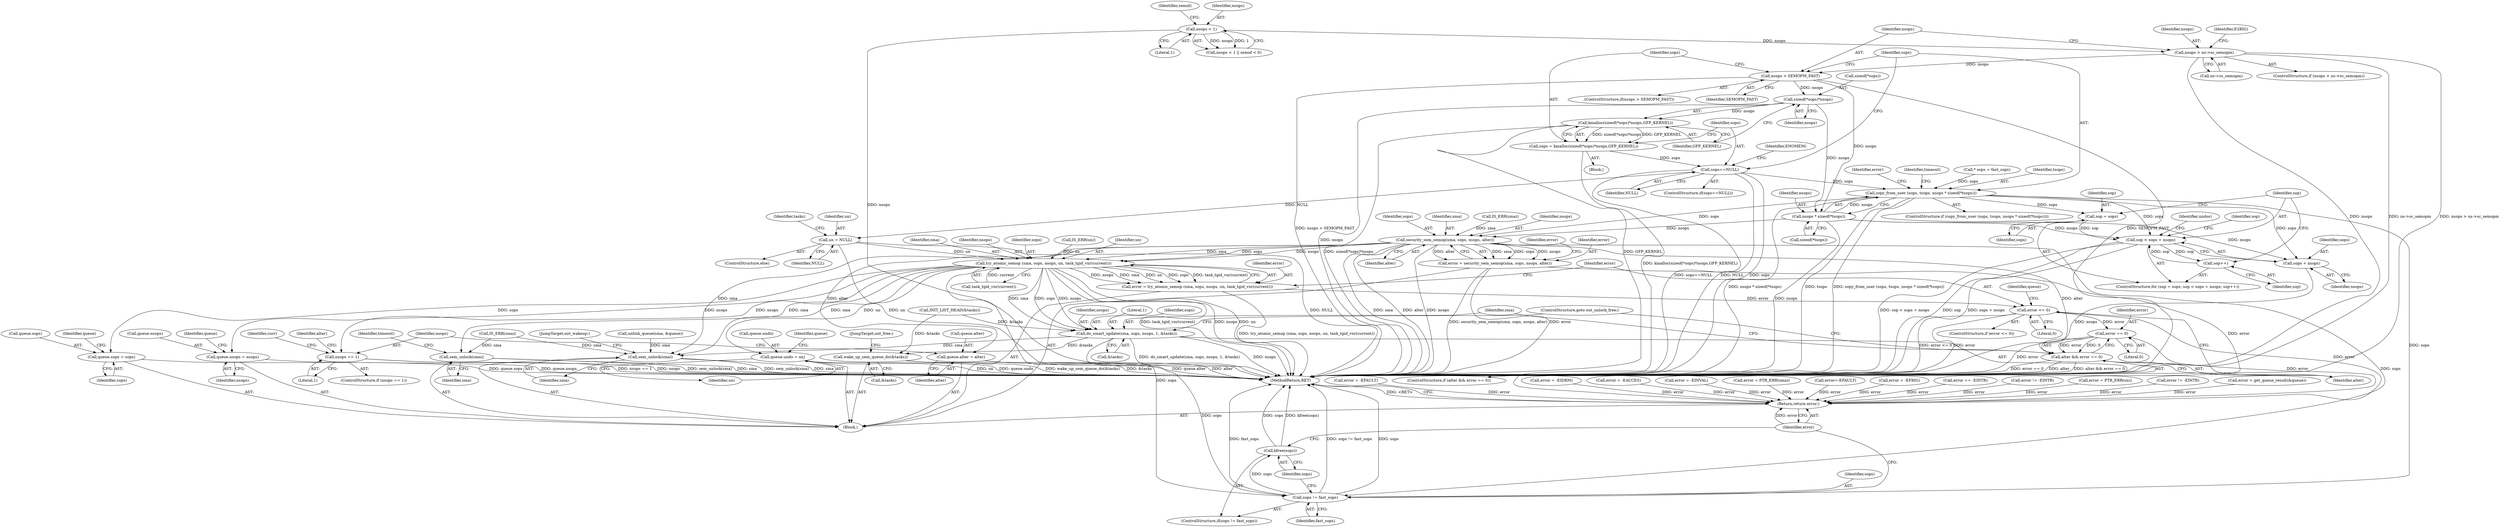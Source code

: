digraph "0_linux_6062a8dc0517bce23e3c2f7d2fea5e22411269a3_0@API" {
"1000184" [label="(Call,sizeof(*sops)*nsops)"];
"1000177" [label="(Call,nsops > SEMOPM_FAST)"];
"1000168" [label="(Call,nsops > ns->sc_semopm)"];
"1000158" [label="(Call,nsops < 1)"];
"1000183" [label="(Call,kmalloc(sizeof(*sops)*nsops,GFP_KERNEL))"];
"1000181" [label="(Call,sops = kmalloc(sizeof(*sops)*nsops,GFP_KERNEL))"];
"1000191" [label="(Call,sops==NULL)"];
"1000198" [label="(Call,copy_from_user (sops, tsops, nsops * sizeof(*tsops)))"];
"1000263" [label="(Call,sop = sops)"];
"1000266" [label="(Call,sop < sops + nsops)"];
"1000271" [label="(Call,sop++)"];
"1000268" [label="(Call,sops + nsops)"];
"1000378" [label="(Call,security_sem_semop(sma, sops, nsops, alter))"];
"1000376" [label="(Call,error = security_sem_semop(sma, sops, nsops, alter))"];
"1000631" [label="(Return,return error;)"];
"1000415" [label="(Call,try_atomic_semop (sma, sops, nsops, un, task_tgid_vnr(current)))"];
"1000413" [label="(Call,error = try_atomic_semop (sma, sops, nsops, un, task_tgid_vnr(current)))"];
"1000423" [label="(Call,error <= 0)"];
"1000430" [label="(Call,error == 0)"];
"1000428" [label="(Call,alter && error == 0)"];
"1000433" [label="(Call,do_smart_update(sma, sops, nsops, 1, &tasks))"];
"1000618" [label="(Call,sem_unlock(sma))"];
"1000621" [label="(Call,wake_up_sem_queue_do(&tasks))"];
"1000626" [label="(Call,sops != fast_sops)"];
"1000629" [label="(Call,kfree(sops))"];
"1000441" [label="(Call,queue.sops = sops)"];
"1000446" [label="(Call,queue.nsops = nsops)"];
"1000451" [label="(Call,queue.undo = un)"];
"1000468" [label="(Call,nsops == 1)"];
"1000548" [label="(Call,sem_unlock(sma))"];
"1000462" [label="(Call,queue.alter = alter)"];
"1000321" [label="(Call,un = NULL)"];
"1000201" [label="(Call,nsops * sizeof(*tsops))"];
"1000249" [label="(Call,error = -EINVAL)"];
"1000189" [label="(Identifier,GFP_KERNEL)"];
"1000265" [label="(Identifier,sops)"];
"1000326" [label="(Identifier,tasks)"];
"1000382" [label="(Identifier,alter)"];
"1000453" [label="(Identifier,queue)"];
"1000199" [label="(Identifier,sops)"];
"1000340" [label="(Call,error = PTR_ERR(sma))"];
"1000469" [label="(Identifier,nsops)"];
"1000197" [label="(ControlStructure,if (copy_from_user (sops, tsops, nsops * sizeof(*tsops))))"];
"1000180" [label="(Block,)"];
"1000551" [label="(Identifier,timeout)"];
"1000451" [label="(Call,queue.undo = un)"];
"1000622" [label="(Call,&tasks)"];
"1000207" [label="(Call,error=-EFAULT)"];
"1000628" [label="(Identifier,fast_sops)"];
"1000191" [label="(Call,sops==NULL)"];
"1000304" [label="(Identifier,undos)"];
"1000376" [label="(Call,error = security_sem_semop(sma, sops, nsops, alter))"];
"1000582" [label="(Call,IS_ERR(sma))"];
"1000176" [label="(ControlStructure,if(nsops > SEMOPM_FAST))"];
"1000345" [label="(Call,error = -EFBIG)"];
"1000128" [label="(Call,* sops = fast_sops)"];
"1000377" [label="(Identifier,error)"];
"1000470" [label="(Literal,1)"];
"1000175" [label="(Identifier,E2BIG)"];
"1000158" [label="(Call,nsops < 1)"];
"1000415" [label="(Call,try_atomic_semop (sma, sops, nsops, un, task_tgid_vnr(current)))"];
"1000271" [label="(Call,sop++)"];
"1000162" [label="(Identifier,semid)"];
"1000436" [label="(Identifier,nsops)"];
"1000632" [label="(Identifier,error)"];
"1000188" [label="(Identifier,nsops)"];
"1000433" [label="(Call,do_smart_update(sma, sops, nsops, 1, &tasks))"];
"1000418" [label="(Identifier,nsops)"];
"1000625" [label="(ControlStructure,if(sops != fast_sops))"];
"1000466" [label="(Identifier,alter)"];
"1000437" [label="(Literal,1)"];
"1000277" [label="(Identifier,sop)"];
"1000605" [label="(Call,error == -EINTR)"];
"1000620" [label="(JumpTarget,out_wakeup:)"];
"1000455" [label="(Identifier,un)"];
"1000182" [label="(Identifier,sops)"];
"1000179" [label="(Identifier,SEMOPM_FAST)"];
"1000435" [label="(Identifier,sops)"];
"1000587" [label="(Call,error != -EINTR)"];
"1000630" [label="(Identifier,sops)"];
"1000266" [label="(Call,sop < sops + nsops)"];
"1000413" [label="(Call,error = try_atomic_semop (sma, sops, nsops, un, task_tgid_vnr(current)))"];
"1000178" [label="(Identifier,nsops)"];
"1000422" [label="(ControlStructure,if (error <= 0))"];
"1000323" [label="(Identifier,NULL)"];
"1000428" [label="(Call,alter && error == 0)"];
"1000432" [label="(Literal,0)"];
"1000322" [label="(Identifier,un)"];
"1000434" [label="(Identifier,sma)"];
"1000200" [label="(Identifier,tsops)"];
"1000159" [label="(Identifier,nsops)"];
"1000450" [label="(Identifier,nsops)"];
"1000618" [label="(Call,sem_unlock(sma))"];
"1000633" [label="(MethodReturn,RET)"];
"1000201" [label="(Call,nsops * sizeof(*tsops))"];
"1000169" [label="(Identifier,nsops)"];
"1000613" [label="(Call,unlink_queue(sma, &queue))"];
"1000160" [label="(Literal,1)"];
"1000430" [label="(Call,error == 0)"];
"1000474" [label="(Identifier,curr)"];
"1000438" [label="(Call,&tasks)"];
"1000448" [label="(Identifier,queue)"];
"1000446" [label="(Call,queue.nsops = nsops)"];
"1000417" [label="(Identifier,sops)"];
"1000324" [label="(Call,INIT_LIST_HEAD(&tasks))"];
"1000268" [label="(Call,sops + nsops)"];
"1000184" [label="(Call,sizeof(*sops)*nsops)"];
"1000312" [label="(Call,IS_ERR(un))"];
"1000463" [label="(Call,queue.alter)"];
"1000443" [label="(Identifier,queue)"];
"1000507" [label="(Identifier,alter)"];
"1000315" [label="(Call,error = PTR_ERR(un))"];
"1000264" [label="(Identifier,sop)"];
"1000425" [label="(Literal,0)"];
"1000631" [label="(Return,return error;)"];
"1000270" [label="(Identifier,nsops)"];
"1000380" [label="(Identifier,sops)"];
"1000564" [label="(Call,error != -EINTR)"];
"1000193" [label="(Identifier,NULL)"];
"1000379" [label="(Identifier,sma)"];
"1000431" [label="(Identifier,error)"];
"1000629" [label="(Call,kfree(sops))"];
"1000190" [label="(ControlStructure,if(sops==NULL))"];
"1000208" [label="(Identifier,error)"];
"1000320" [label="(ControlStructure,else)"];
"1000548" [label="(Call,sem_unlock(sma))"];
"1000419" [label="(Identifier,un)"];
"1000627" [label="(Identifier,sops)"];
"1000263" [label="(Call,sop = sops)"];
"1000272" [label="(Identifier,sop)"];
"1000626" [label="(Call,sops != fast_sops)"];
"1000198" [label="(Call,copy_from_user (sops, tsops, nsops * sizeof(*tsops)))"];
"1000192" [label="(Identifier,sops)"];
"1000183" [label="(Call,kmalloc(sizeof(*sops)*nsops,GFP_KERNEL))"];
"1000334" [label="(Call,IS_ERR(sma))"];
"1000442" [label="(Call,queue.sops)"];
"1000185" [label="(Call,sizeof(*sops))"];
"1000576" [label="(Call,error = get_queue_result(&queue))"];
"1000203" [label="(Call,sizeof(*tsops))"];
"1000177" [label="(Call,nsops > SEMOPM_FAST)"];
"1000423" [label="(Call,error <= 0)"];
"1000462" [label="(Call,queue.alter = alter)"];
"1000202" [label="(Identifier,nsops)"];
"1000429" [label="(Identifier,alter)"];
"1000624" [label="(JumpTarget,out_free:)"];
"1000549" [label="(Identifier,sma)"];
"1000468" [label="(Call,nsops == 1)"];
"1000619" [label="(Identifier,sma)"];
"1000420" [label="(Call,task_tgid_vnr(current))"];
"1000452" [label="(Call,queue.undo)"];
"1000170" [label="(Call,ns->sc_semopm)"];
"1000267" [label="(Identifier,sop)"];
"1000157" [label="(Call,nsops < 1 || semid < 0)"];
"1000167" [label="(ControlStructure,if (nsops > ns->sc_semopm))"];
"1000447" [label="(Call,queue.nsops)"];
"1000196" [label="(Identifier,ENOMEM)"];
"1000225" [label="(Call,error = -EFAULT)"];
"1000119" [label="(Block,)"];
"1000213" [label="(Identifier,timeout)"];
"1000440" [label="(ControlStructure,goto out_unlock_free;)"];
"1000424" [label="(Identifier,error)"];
"1000427" [label="(ControlStructure,if (alter && error == 0))"];
"1000168" [label="(Call,nsops > ns->sc_semopm)"];
"1000262" [label="(ControlStructure,for (sop = sops; sop < sops + nsops; sop++))"];
"1000388" [label="(Call,error = -EIDRM)"];
"1000441" [label="(Call,queue.sops = sops)"];
"1000621" [label="(Call,wake_up_sem_queue_do(&tasks))"];
"1000269" [label="(Identifier,sops)"];
"1000467" [label="(ControlStructure,if (nsops == 1))"];
"1000378" [label="(Call,security_sem_semop(sma, sops, nsops, alter))"];
"1000358" [label="(Call,error = -EACCES)"];
"1000445" [label="(Identifier,sops)"];
"1000458" [label="(Identifier,queue)"];
"1000414" [label="(Identifier,error)"];
"1000181" [label="(Call,sops = kmalloc(sizeof(*sops)*nsops,GFP_KERNEL))"];
"1000321" [label="(Call,un = NULL)"];
"1000381" [label="(Identifier,nsops)"];
"1000384" [label="(Identifier,error)"];
"1000416" [label="(Identifier,sma)"];
"1000184" -> "1000183"  [label="AST: "];
"1000184" -> "1000188"  [label="CFG: "];
"1000185" -> "1000184"  [label="AST: "];
"1000188" -> "1000184"  [label="AST: "];
"1000189" -> "1000184"  [label="CFG: "];
"1000184" -> "1000633"  [label="DDG: nsops"];
"1000184" -> "1000183"  [label="DDG: nsops"];
"1000177" -> "1000184"  [label="DDG: nsops"];
"1000184" -> "1000201"  [label="DDG: nsops"];
"1000177" -> "1000176"  [label="AST: "];
"1000177" -> "1000179"  [label="CFG: "];
"1000178" -> "1000177"  [label="AST: "];
"1000179" -> "1000177"  [label="AST: "];
"1000182" -> "1000177"  [label="CFG: "];
"1000199" -> "1000177"  [label="CFG: "];
"1000177" -> "1000633"  [label="DDG: SEMOPM_FAST"];
"1000177" -> "1000633"  [label="DDG: nsops > SEMOPM_FAST"];
"1000168" -> "1000177"  [label="DDG: nsops"];
"1000177" -> "1000201"  [label="DDG: nsops"];
"1000168" -> "1000167"  [label="AST: "];
"1000168" -> "1000170"  [label="CFG: "];
"1000169" -> "1000168"  [label="AST: "];
"1000170" -> "1000168"  [label="AST: "];
"1000175" -> "1000168"  [label="CFG: "];
"1000178" -> "1000168"  [label="CFG: "];
"1000168" -> "1000633"  [label="DDG: nsops > ns->sc_semopm"];
"1000168" -> "1000633"  [label="DDG: nsops"];
"1000168" -> "1000633"  [label="DDG: ns->sc_semopm"];
"1000158" -> "1000168"  [label="DDG: nsops"];
"1000158" -> "1000157"  [label="AST: "];
"1000158" -> "1000160"  [label="CFG: "];
"1000159" -> "1000158"  [label="AST: "];
"1000160" -> "1000158"  [label="AST: "];
"1000162" -> "1000158"  [label="CFG: "];
"1000157" -> "1000158"  [label="CFG: "];
"1000158" -> "1000633"  [label="DDG: nsops"];
"1000158" -> "1000157"  [label="DDG: nsops"];
"1000158" -> "1000157"  [label="DDG: 1"];
"1000183" -> "1000181"  [label="AST: "];
"1000183" -> "1000189"  [label="CFG: "];
"1000189" -> "1000183"  [label="AST: "];
"1000181" -> "1000183"  [label="CFG: "];
"1000183" -> "1000633"  [label="DDG: GFP_KERNEL"];
"1000183" -> "1000633"  [label="DDG: sizeof(*sops)*nsops"];
"1000183" -> "1000181"  [label="DDG: sizeof(*sops)*nsops"];
"1000183" -> "1000181"  [label="DDG: GFP_KERNEL"];
"1000181" -> "1000180"  [label="AST: "];
"1000182" -> "1000181"  [label="AST: "];
"1000192" -> "1000181"  [label="CFG: "];
"1000181" -> "1000633"  [label="DDG: kmalloc(sizeof(*sops)*nsops,GFP_KERNEL)"];
"1000181" -> "1000191"  [label="DDG: sops"];
"1000191" -> "1000190"  [label="AST: "];
"1000191" -> "1000193"  [label="CFG: "];
"1000192" -> "1000191"  [label="AST: "];
"1000193" -> "1000191"  [label="AST: "];
"1000196" -> "1000191"  [label="CFG: "];
"1000199" -> "1000191"  [label="CFG: "];
"1000191" -> "1000633"  [label="DDG: sops==NULL"];
"1000191" -> "1000633"  [label="DDG: NULL"];
"1000191" -> "1000633"  [label="DDG: sops"];
"1000191" -> "1000198"  [label="DDG: sops"];
"1000191" -> "1000321"  [label="DDG: NULL"];
"1000198" -> "1000197"  [label="AST: "];
"1000198" -> "1000201"  [label="CFG: "];
"1000199" -> "1000198"  [label="AST: "];
"1000200" -> "1000198"  [label="AST: "];
"1000201" -> "1000198"  [label="AST: "];
"1000208" -> "1000198"  [label="CFG: "];
"1000213" -> "1000198"  [label="CFG: "];
"1000198" -> "1000633"  [label="DDG: nsops * sizeof(*tsops)"];
"1000198" -> "1000633"  [label="DDG: tsops"];
"1000198" -> "1000633"  [label="DDG: copy_from_user (sops, tsops, nsops * sizeof(*tsops))"];
"1000128" -> "1000198"  [label="DDG: sops"];
"1000201" -> "1000198"  [label="DDG: nsops"];
"1000198" -> "1000263"  [label="DDG: sops"];
"1000198" -> "1000266"  [label="DDG: sops"];
"1000198" -> "1000268"  [label="DDG: sops"];
"1000198" -> "1000378"  [label="DDG: sops"];
"1000198" -> "1000626"  [label="DDG: sops"];
"1000263" -> "1000262"  [label="AST: "];
"1000263" -> "1000265"  [label="CFG: "];
"1000264" -> "1000263"  [label="AST: "];
"1000265" -> "1000263"  [label="AST: "];
"1000267" -> "1000263"  [label="CFG: "];
"1000263" -> "1000266"  [label="DDG: sop"];
"1000266" -> "1000262"  [label="AST: "];
"1000266" -> "1000268"  [label="CFG: "];
"1000267" -> "1000266"  [label="AST: "];
"1000268" -> "1000266"  [label="AST: "];
"1000277" -> "1000266"  [label="CFG: "];
"1000304" -> "1000266"  [label="CFG: "];
"1000266" -> "1000633"  [label="DDG: sop"];
"1000266" -> "1000633"  [label="DDG: sops + nsops"];
"1000266" -> "1000633"  [label="DDG: sop < sops + nsops"];
"1000271" -> "1000266"  [label="DDG: sop"];
"1000201" -> "1000266"  [label="DDG: nsops"];
"1000266" -> "1000271"  [label="DDG: sop"];
"1000271" -> "1000262"  [label="AST: "];
"1000271" -> "1000272"  [label="CFG: "];
"1000272" -> "1000271"  [label="AST: "];
"1000267" -> "1000271"  [label="CFG: "];
"1000268" -> "1000270"  [label="CFG: "];
"1000269" -> "1000268"  [label="AST: "];
"1000270" -> "1000268"  [label="AST: "];
"1000268" -> "1000633"  [label="DDG: nsops"];
"1000201" -> "1000268"  [label="DDG: nsops"];
"1000378" -> "1000376"  [label="AST: "];
"1000378" -> "1000382"  [label="CFG: "];
"1000379" -> "1000378"  [label="AST: "];
"1000380" -> "1000378"  [label="AST: "];
"1000381" -> "1000378"  [label="AST: "];
"1000382" -> "1000378"  [label="AST: "];
"1000376" -> "1000378"  [label="CFG: "];
"1000378" -> "1000633"  [label="DDG: sma"];
"1000378" -> "1000633"  [label="DDG: alter"];
"1000378" -> "1000633"  [label="DDG: nsops"];
"1000378" -> "1000376"  [label="DDG: sma"];
"1000378" -> "1000376"  [label="DDG: sops"];
"1000378" -> "1000376"  [label="DDG: nsops"];
"1000378" -> "1000376"  [label="DDG: alter"];
"1000334" -> "1000378"  [label="DDG: sma"];
"1000201" -> "1000378"  [label="DDG: nsops"];
"1000378" -> "1000415"  [label="DDG: sma"];
"1000378" -> "1000415"  [label="DDG: sops"];
"1000378" -> "1000415"  [label="DDG: nsops"];
"1000378" -> "1000428"  [label="DDG: alter"];
"1000378" -> "1000462"  [label="DDG: alter"];
"1000378" -> "1000618"  [label="DDG: sma"];
"1000378" -> "1000626"  [label="DDG: sops"];
"1000376" -> "1000119"  [label="AST: "];
"1000377" -> "1000376"  [label="AST: "];
"1000384" -> "1000376"  [label="CFG: "];
"1000376" -> "1000633"  [label="DDG: error"];
"1000376" -> "1000633"  [label="DDG: security_sem_semop(sma, sops, nsops, alter)"];
"1000376" -> "1000631"  [label="DDG: error"];
"1000631" -> "1000119"  [label="AST: "];
"1000631" -> "1000632"  [label="CFG: "];
"1000632" -> "1000631"  [label="AST: "];
"1000633" -> "1000631"  [label="CFG: "];
"1000631" -> "1000633"  [label="DDG: <RET>"];
"1000632" -> "1000631"  [label="DDG: error"];
"1000388" -> "1000631"  [label="DDG: error"];
"1000576" -> "1000631"  [label="DDG: error"];
"1000587" -> "1000631"  [label="DDG: error"];
"1000207" -> "1000631"  [label="DDG: error"];
"1000423" -> "1000631"  [label="DDG: error"];
"1000605" -> "1000631"  [label="DDG: error"];
"1000340" -> "1000631"  [label="DDG: error"];
"1000358" -> "1000631"  [label="DDG: error"];
"1000315" -> "1000631"  [label="DDG: error"];
"1000225" -> "1000631"  [label="DDG: error"];
"1000564" -> "1000631"  [label="DDG: error"];
"1000430" -> "1000631"  [label="DDG: error"];
"1000249" -> "1000631"  [label="DDG: error"];
"1000345" -> "1000631"  [label="DDG: error"];
"1000415" -> "1000413"  [label="AST: "];
"1000415" -> "1000420"  [label="CFG: "];
"1000416" -> "1000415"  [label="AST: "];
"1000417" -> "1000415"  [label="AST: "];
"1000418" -> "1000415"  [label="AST: "];
"1000419" -> "1000415"  [label="AST: "];
"1000420" -> "1000415"  [label="AST: "];
"1000413" -> "1000415"  [label="CFG: "];
"1000415" -> "1000633"  [label="DDG: task_tgid_vnr(current)"];
"1000415" -> "1000633"  [label="DDG: nsops"];
"1000415" -> "1000633"  [label="DDG: un"];
"1000415" -> "1000413"  [label="DDG: nsops"];
"1000415" -> "1000413"  [label="DDG: sma"];
"1000415" -> "1000413"  [label="DDG: un"];
"1000415" -> "1000413"  [label="DDG: sops"];
"1000415" -> "1000413"  [label="DDG: task_tgid_vnr(current)"];
"1000312" -> "1000415"  [label="DDG: un"];
"1000321" -> "1000415"  [label="DDG: un"];
"1000420" -> "1000415"  [label="DDG: current"];
"1000415" -> "1000433"  [label="DDG: sma"];
"1000415" -> "1000433"  [label="DDG: sops"];
"1000415" -> "1000433"  [label="DDG: nsops"];
"1000415" -> "1000441"  [label="DDG: sops"];
"1000415" -> "1000446"  [label="DDG: nsops"];
"1000415" -> "1000451"  [label="DDG: un"];
"1000415" -> "1000468"  [label="DDG: nsops"];
"1000415" -> "1000548"  [label="DDG: sma"];
"1000415" -> "1000618"  [label="DDG: sma"];
"1000415" -> "1000626"  [label="DDG: sops"];
"1000413" -> "1000119"  [label="AST: "];
"1000414" -> "1000413"  [label="AST: "];
"1000424" -> "1000413"  [label="CFG: "];
"1000413" -> "1000633"  [label="DDG: try_atomic_semop (sma, sops, nsops, un, task_tgid_vnr(current))"];
"1000413" -> "1000423"  [label="DDG: error"];
"1000423" -> "1000422"  [label="AST: "];
"1000423" -> "1000425"  [label="CFG: "];
"1000424" -> "1000423"  [label="AST: "];
"1000425" -> "1000423"  [label="AST: "];
"1000429" -> "1000423"  [label="CFG: "];
"1000443" -> "1000423"  [label="CFG: "];
"1000423" -> "1000633"  [label="DDG: error <= 0"];
"1000423" -> "1000633"  [label="DDG: error"];
"1000423" -> "1000430"  [label="DDG: error"];
"1000430" -> "1000428"  [label="AST: "];
"1000430" -> "1000432"  [label="CFG: "];
"1000431" -> "1000430"  [label="AST: "];
"1000432" -> "1000430"  [label="AST: "];
"1000428" -> "1000430"  [label="CFG: "];
"1000430" -> "1000633"  [label="DDG: error"];
"1000430" -> "1000428"  [label="DDG: error"];
"1000430" -> "1000428"  [label="DDG: 0"];
"1000428" -> "1000427"  [label="AST: "];
"1000428" -> "1000429"  [label="CFG: "];
"1000429" -> "1000428"  [label="AST: "];
"1000434" -> "1000428"  [label="CFG: "];
"1000440" -> "1000428"  [label="CFG: "];
"1000428" -> "1000633"  [label="DDG: alter && error == 0"];
"1000428" -> "1000633"  [label="DDG: error == 0"];
"1000428" -> "1000633"  [label="DDG: alter"];
"1000433" -> "1000427"  [label="AST: "];
"1000433" -> "1000438"  [label="CFG: "];
"1000434" -> "1000433"  [label="AST: "];
"1000435" -> "1000433"  [label="AST: "];
"1000436" -> "1000433"  [label="AST: "];
"1000437" -> "1000433"  [label="AST: "];
"1000438" -> "1000433"  [label="AST: "];
"1000440" -> "1000433"  [label="CFG: "];
"1000433" -> "1000633"  [label="DDG: nsops"];
"1000433" -> "1000633"  [label="DDG: do_smart_update(sma, sops, nsops, 1, &tasks)"];
"1000324" -> "1000433"  [label="DDG: &tasks"];
"1000433" -> "1000618"  [label="DDG: sma"];
"1000433" -> "1000621"  [label="DDG: &tasks"];
"1000433" -> "1000626"  [label="DDG: sops"];
"1000618" -> "1000119"  [label="AST: "];
"1000618" -> "1000619"  [label="CFG: "];
"1000619" -> "1000618"  [label="AST: "];
"1000620" -> "1000618"  [label="CFG: "];
"1000618" -> "1000633"  [label="DDG: sem_unlock(sma)"];
"1000618" -> "1000633"  [label="DDG: sma"];
"1000613" -> "1000618"  [label="DDG: sma"];
"1000582" -> "1000618"  [label="DDG: sma"];
"1000621" -> "1000119"  [label="AST: "];
"1000621" -> "1000622"  [label="CFG: "];
"1000622" -> "1000621"  [label="AST: "];
"1000624" -> "1000621"  [label="CFG: "];
"1000621" -> "1000633"  [label="DDG: &tasks"];
"1000621" -> "1000633"  [label="DDG: wake_up_sem_queue_do(&tasks)"];
"1000324" -> "1000621"  [label="DDG: &tasks"];
"1000626" -> "1000625"  [label="AST: "];
"1000626" -> "1000628"  [label="CFG: "];
"1000627" -> "1000626"  [label="AST: "];
"1000628" -> "1000626"  [label="AST: "];
"1000630" -> "1000626"  [label="CFG: "];
"1000632" -> "1000626"  [label="CFG: "];
"1000626" -> "1000633"  [label="DDG: sops != fast_sops"];
"1000626" -> "1000633"  [label="DDG: sops"];
"1000626" -> "1000633"  [label="DDG: fast_sops"];
"1000626" -> "1000629"  [label="DDG: sops"];
"1000629" -> "1000625"  [label="AST: "];
"1000629" -> "1000630"  [label="CFG: "];
"1000630" -> "1000629"  [label="AST: "];
"1000632" -> "1000629"  [label="CFG: "];
"1000629" -> "1000633"  [label="DDG: sops"];
"1000629" -> "1000633"  [label="DDG: kfree(sops)"];
"1000441" -> "1000119"  [label="AST: "];
"1000441" -> "1000445"  [label="CFG: "];
"1000442" -> "1000441"  [label="AST: "];
"1000445" -> "1000441"  [label="AST: "];
"1000448" -> "1000441"  [label="CFG: "];
"1000441" -> "1000633"  [label="DDG: queue.sops"];
"1000446" -> "1000119"  [label="AST: "];
"1000446" -> "1000450"  [label="CFG: "];
"1000447" -> "1000446"  [label="AST: "];
"1000450" -> "1000446"  [label="AST: "];
"1000453" -> "1000446"  [label="CFG: "];
"1000446" -> "1000633"  [label="DDG: queue.nsops"];
"1000451" -> "1000119"  [label="AST: "];
"1000451" -> "1000455"  [label="CFG: "];
"1000452" -> "1000451"  [label="AST: "];
"1000455" -> "1000451"  [label="AST: "];
"1000458" -> "1000451"  [label="CFG: "];
"1000451" -> "1000633"  [label="DDG: un"];
"1000451" -> "1000633"  [label="DDG: queue.undo"];
"1000468" -> "1000467"  [label="AST: "];
"1000468" -> "1000470"  [label="CFG: "];
"1000469" -> "1000468"  [label="AST: "];
"1000470" -> "1000468"  [label="AST: "];
"1000474" -> "1000468"  [label="CFG: "];
"1000507" -> "1000468"  [label="CFG: "];
"1000468" -> "1000633"  [label="DDG: nsops == 1"];
"1000468" -> "1000633"  [label="DDG: nsops"];
"1000548" -> "1000119"  [label="AST: "];
"1000548" -> "1000549"  [label="CFG: "];
"1000549" -> "1000548"  [label="AST: "];
"1000551" -> "1000548"  [label="CFG: "];
"1000548" -> "1000633"  [label="DDG: sem_unlock(sma)"];
"1000548" -> "1000633"  [label="DDG: sma"];
"1000582" -> "1000548"  [label="DDG: sma"];
"1000462" -> "1000119"  [label="AST: "];
"1000462" -> "1000466"  [label="CFG: "];
"1000463" -> "1000462"  [label="AST: "];
"1000466" -> "1000462"  [label="AST: "];
"1000469" -> "1000462"  [label="CFG: "];
"1000462" -> "1000633"  [label="DDG: queue.alter"];
"1000462" -> "1000633"  [label="DDG: alter"];
"1000321" -> "1000320"  [label="AST: "];
"1000321" -> "1000323"  [label="CFG: "];
"1000322" -> "1000321"  [label="AST: "];
"1000323" -> "1000321"  [label="AST: "];
"1000326" -> "1000321"  [label="CFG: "];
"1000321" -> "1000633"  [label="DDG: un"];
"1000321" -> "1000633"  [label="DDG: NULL"];
"1000201" -> "1000203"  [label="CFG: "];
"1000202" -> "1000201"  [label="AST: "];
"1000203" -> "1000201"  [label="AST: "];
"1000201" -> "1000633"  [label="DDG: nsops"];
}
